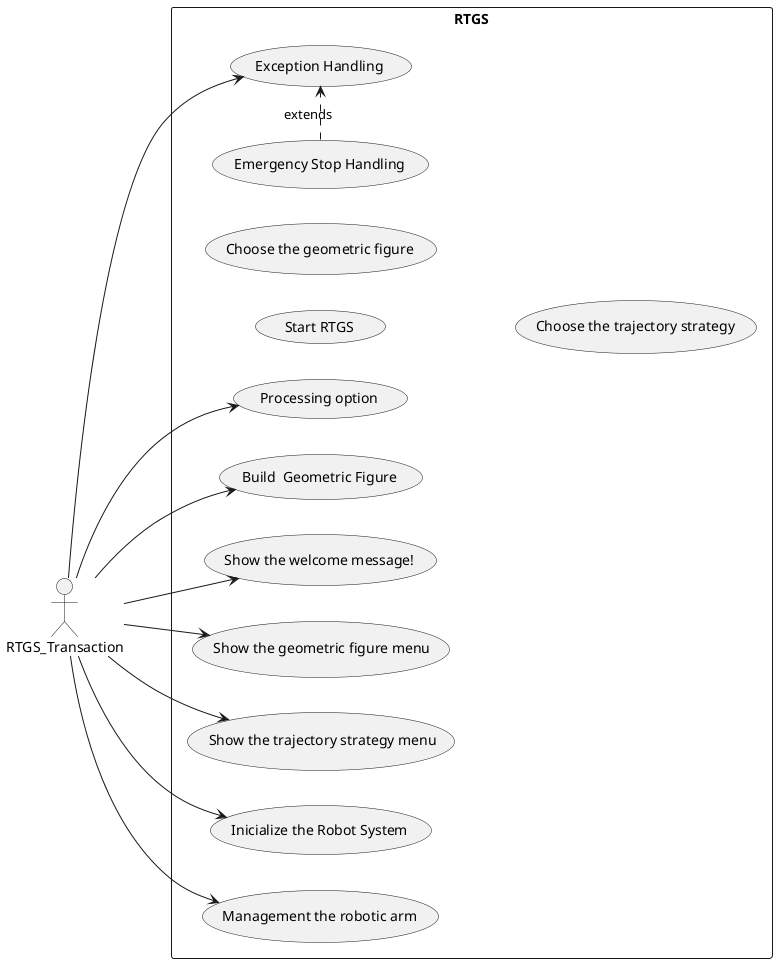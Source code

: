 @startuml
left to right direction
actor "RTGS_Transaction" as RTGS_Transaction
rectangle RTGS {
usecase " Start RTGS" as UC1
usecase " Choose the geometric figure" as UC2
usecase " Choose the trajectory strategy" as UC3
usecase " Emergency Stop Handling" as UC4
usecase " Exception Handling" as UC5
usecase " Processing option" as UC6
usecase " Build  Geometric Figure" as UC7
usecase " Show the welcome message!" as UC8
usecase " Show the geometric figure menu" as UC9
usecase " Show the trajectory strategy menu" as UC10
usecase " Inicialize the Robot System" as UC11
usecase " Management the robotic arm" as UC12
}
RTGS_Transaction --> UC5
RTGS_Transaction --> UC6
RTGS_Transaction --> UC7
RTGS_Transaction --> UC8
RTGS_Transaction --> UC9
RTGS_Transaction --> UC10
RTGS_Transaction --> UC11
RTGS_Transaction --> UC12
(UC4) .> (UC5): extends 
@enduml